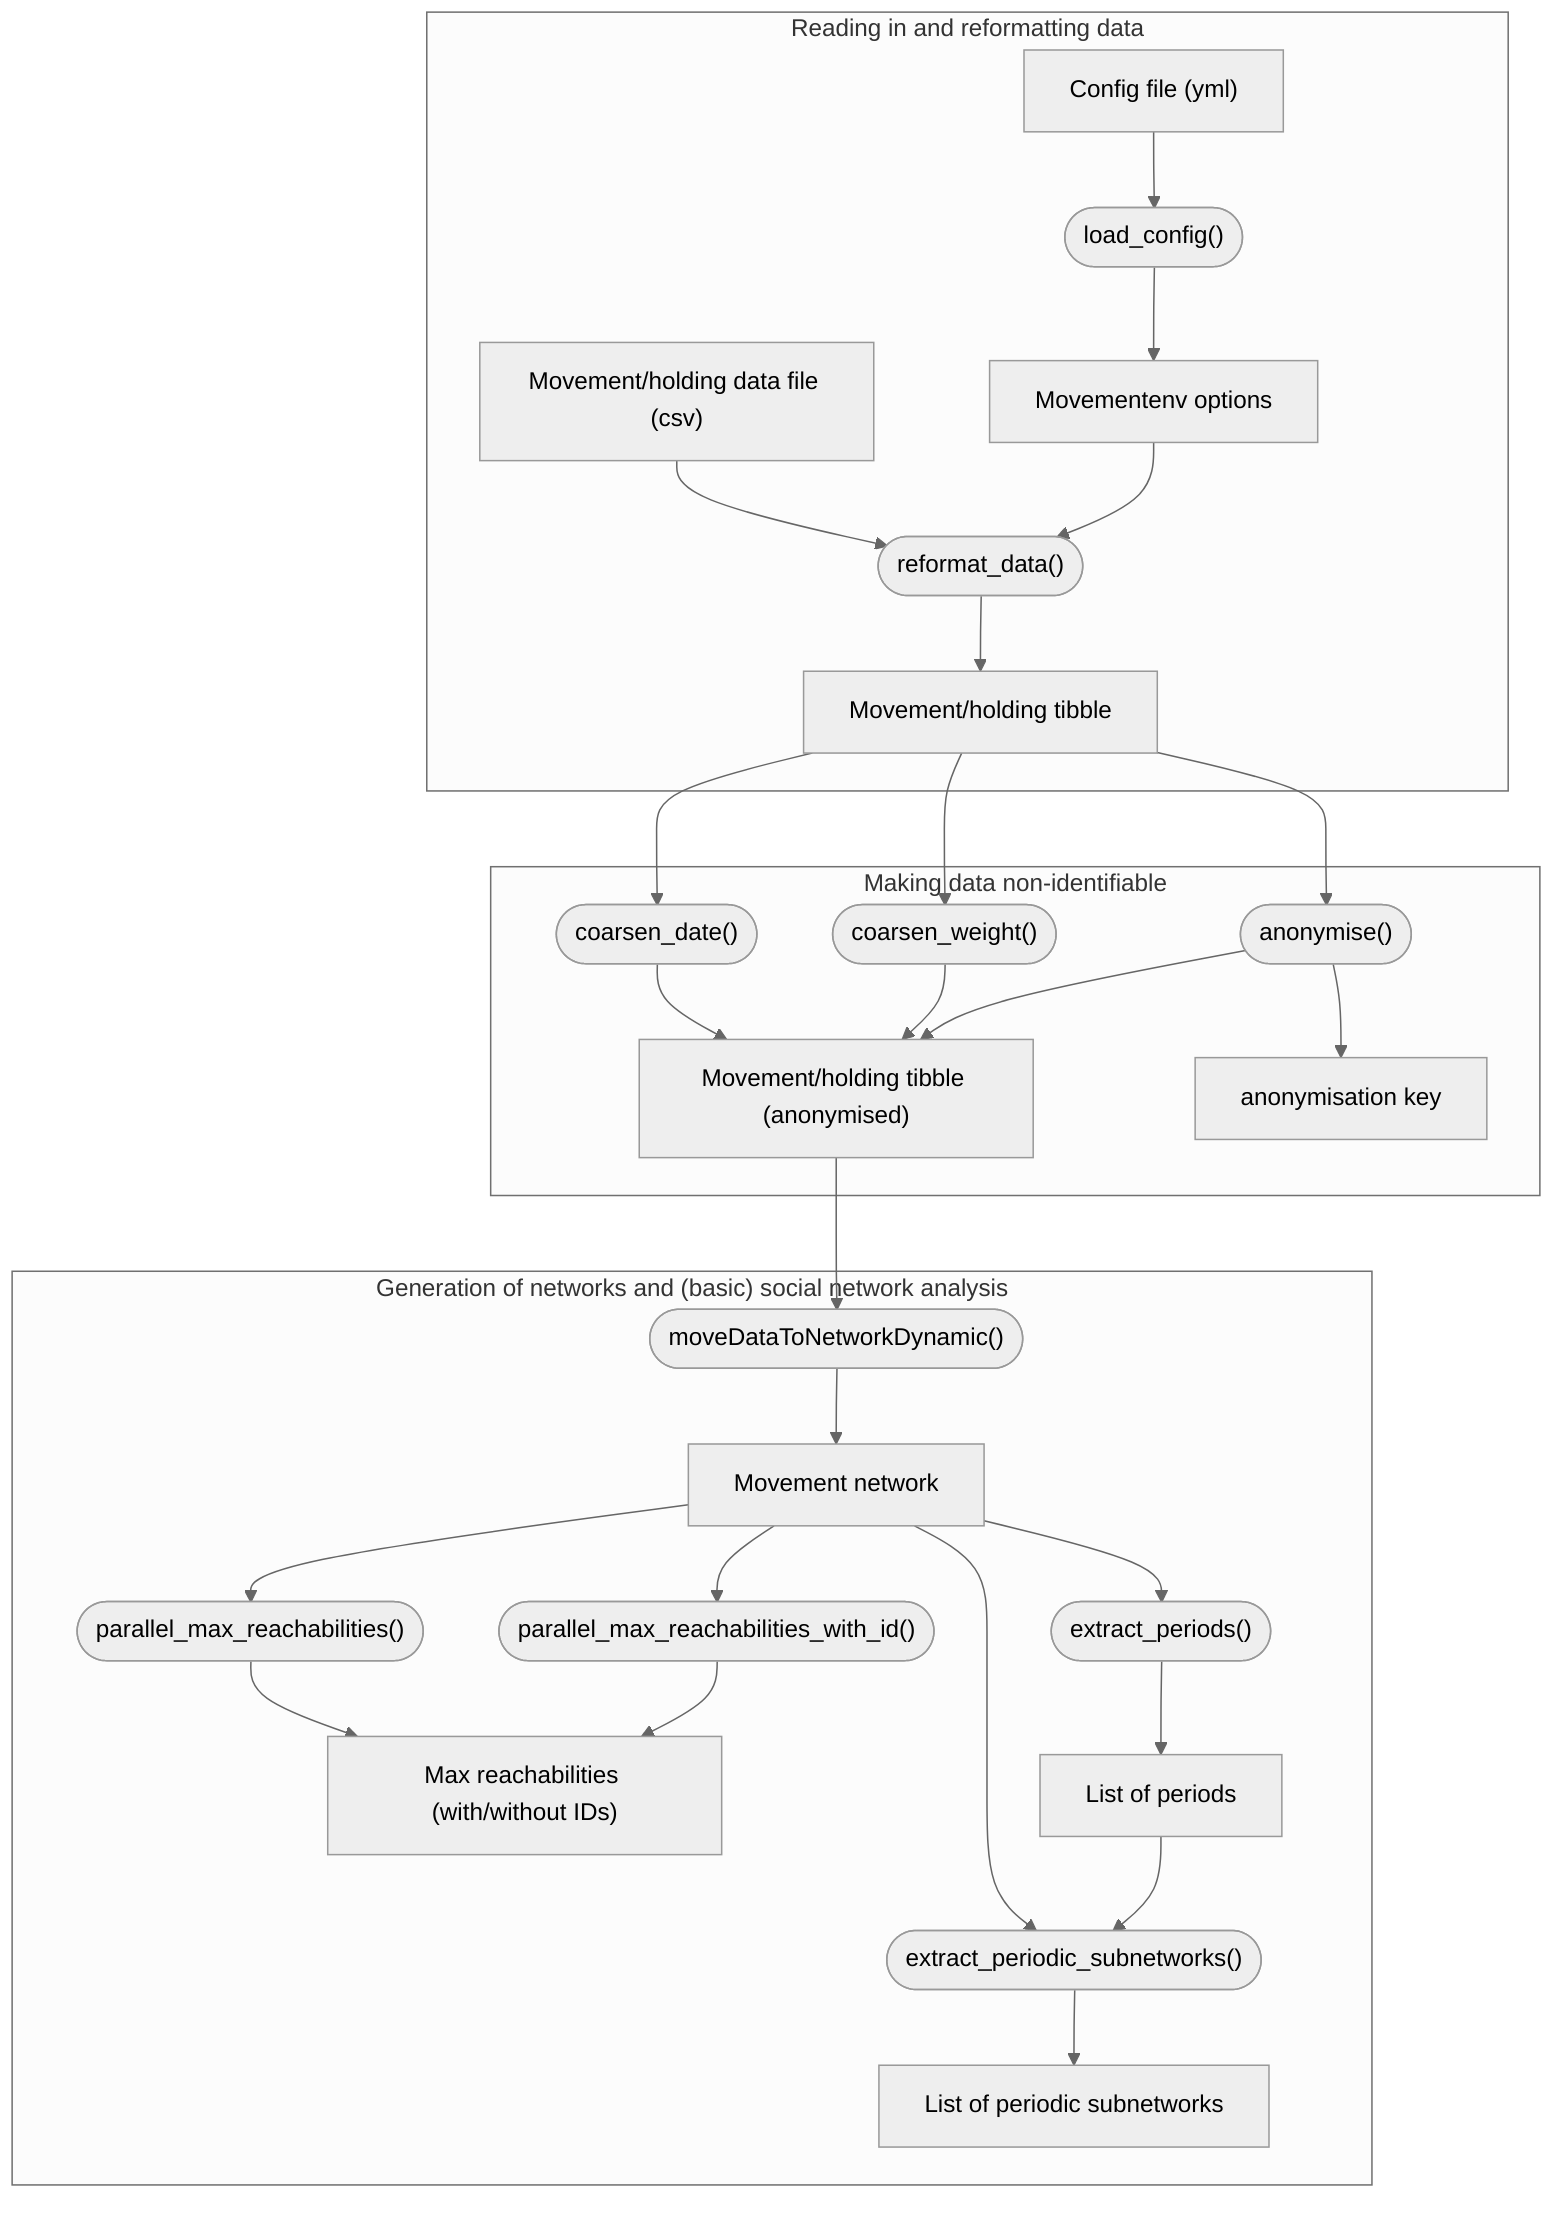 %%{init: {'theme':'neutral'}}%%
flowchart TD
    subgraph reformat ["Reading in and reformatting data"]
    CSV["Movement/holding data file (csv)"]
    CSV-->REFORMAT(["reformat_data()"])
    YML["Config file (yml)"]
    YML --> CFG(["load_config()"]) --> ENV[Movementenv options]
    ENV --> REFORMAT
    REFORMAT --> TBL["Movement/holding tibble"]
    end
    subgraph anonymisation ["Making data non-identifiable"]
    TBL --> CDT(["coarsen_date()"]) --> ATBL["Movement/holding tibble (anonymised)"]
    TBL --> CWT(["coarsen_weight()"]) --> ATBL
    TBL --> ANON(["anonymise()"]) --> ATBL
    ANON --> ANONKEY["anonymisation key"]
    end
    subgraph net ["Generation of networks and (basic) social network analysis"]
    ATBL --> MKNET(["moveDataToNetworkDynamic()"])
    MKNET --> NET[Movement network]
    NET --> PMR(["parallel_max_reachabilities()"]) --> MR["Max reachabilities (with/without IDs)"]
    NET --> PMRID(["parallel_max_reachabilities_with_id()"]) --> MR
    NET --> EXPER(["extract_periods()"]) --> PER["List of periods"]
    NET --> EXPSN(["extract_periodic_subnetworks()"]) --> PSN["List of periodic subnetworks"]
    PER --> EXPSN
    end